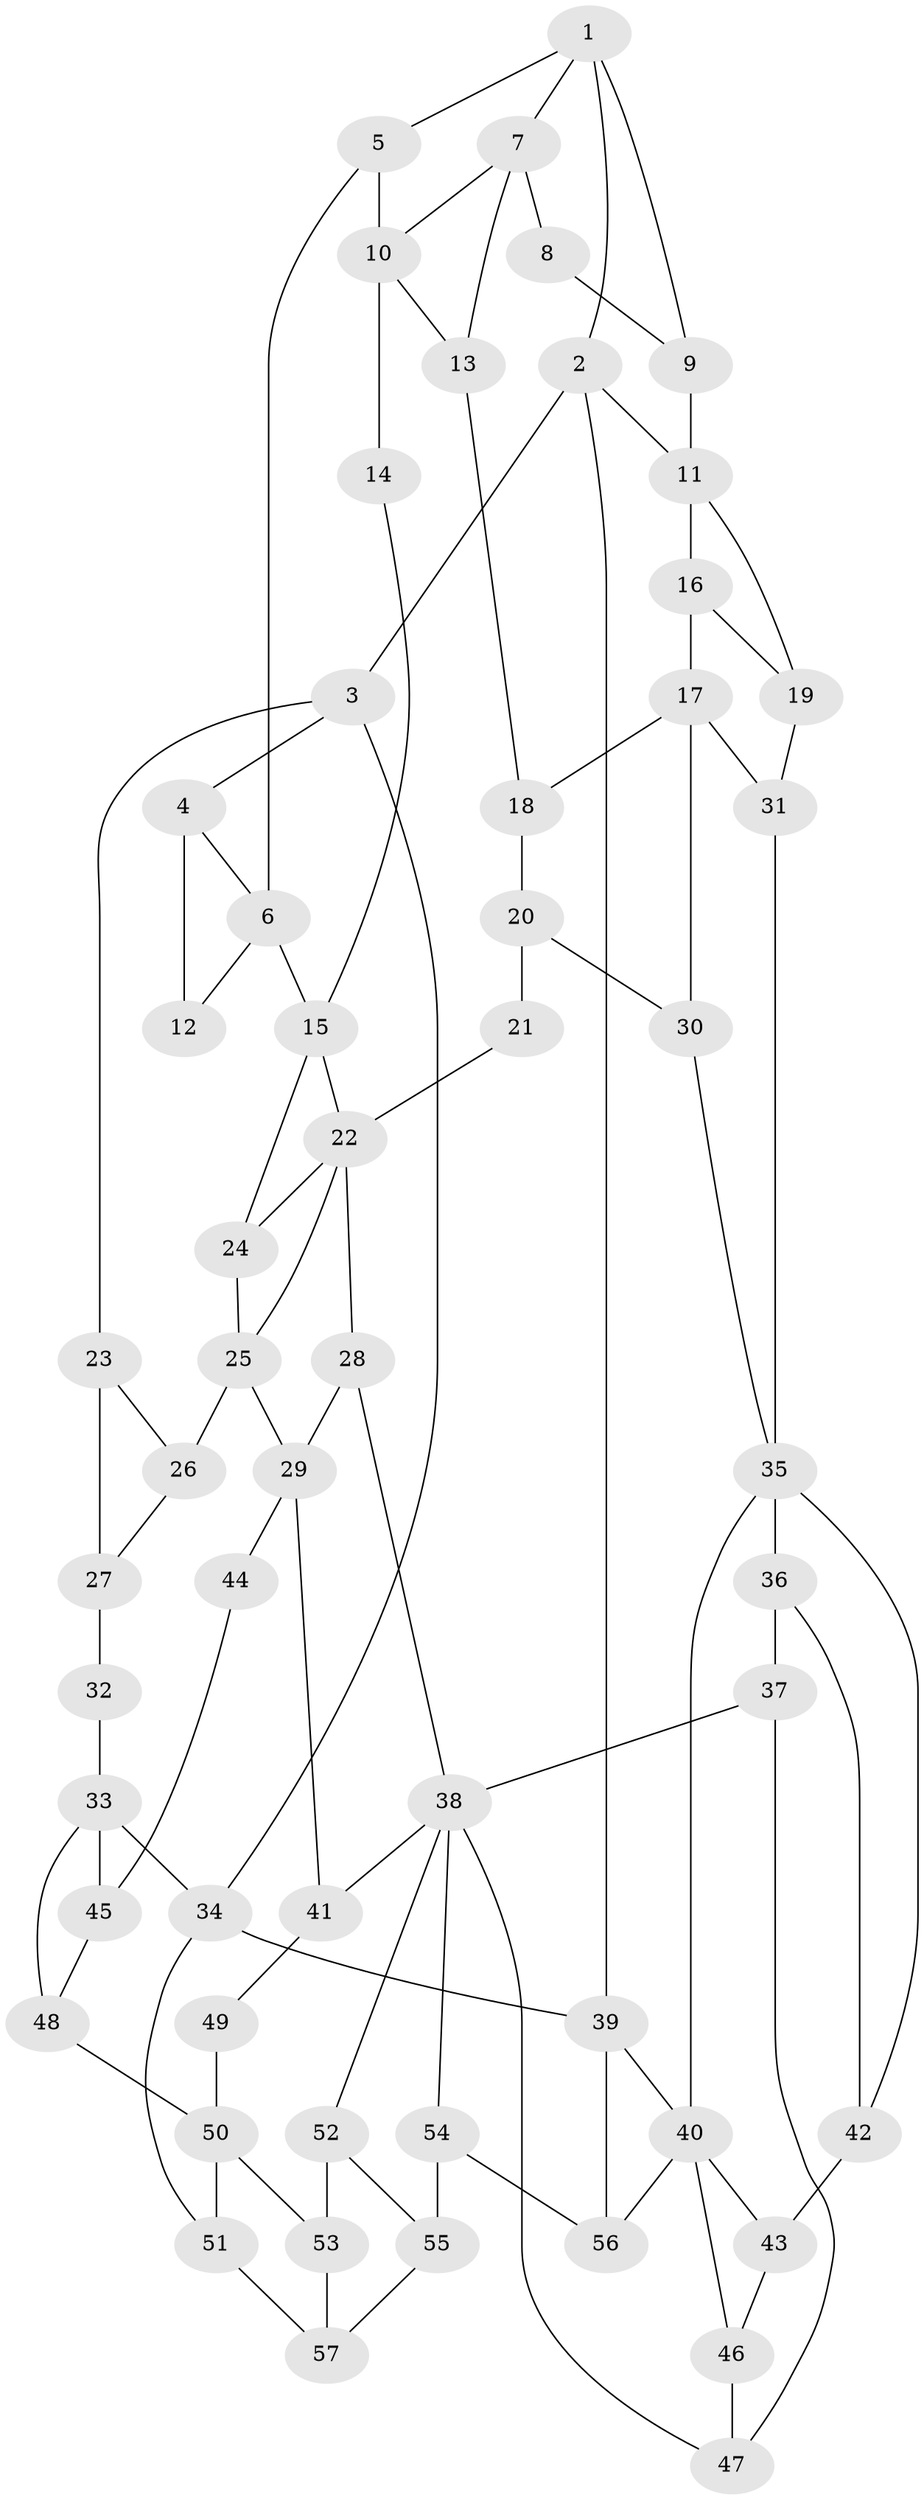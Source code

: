 // original degree distribution, {3: 0.02631578947368421, 5: 0.4649122807017544, 6: 0.2543859649122807, 4: 0.2543859649122807}
// Generated by graph-tools (version 1.1) at 2025/38/03/09/25 02:38:49]
// undirected, 57 vertices, 94 edges
graph export_dot {
graph [start="1"]
  node [color=gray90,style=filled];
  1;
  2;
  3;
  4;
  5;
  6;
  7;
  8;
  9;
  10;
  11;
  12;
  13;
  14;
  15;
  16;
  17;
  18;
  19;
  20;
  21;
  22;
  23;
  24;
  25;
  26;
  27;
  28;
  29;
  30;
  31;
  32;
  33;
  34;
  35;
  36;
  37;
  38;
  39;
  40;
  41;
  42;
  43;
  44;
  45;
  46;
  47;
  48;
  49;
  50;
  51;
  52;
  53;
  54;
  55;
  56;
  57;
  1 -- 2 [weight=1.0];
  1 -- 5 [weight=1.0];
  1 -- 7 [weight=1.0];
  1 -- 9 [weight=1.0];
  2 -- 3 [weight=1.0];
  2 -- 11 [weight=1.0];
  2 -- 39 [weight=1.0];
  3 -- 4 [weight=1.0];
  3 -- 23 [weight=1.0];
  3 -- 34 [weight=1.0];
  4 -- 6 [weight=1.0];
  4 -- 12 [weight=2.0];
  5 -- 6 [weight=1.0];
  5 -- 10 [weight=1.0];
  6 -- 12 [weight=1.0];
  6 -- 15 [weight=2.0];
  7 -- 8 [weight=2.0];
  7 -- 10 [weight=2.0];
  7 -- 13 [weight=1.0];
  8 -- 9 [weight=2.0];
  9 -- 11 [weight=3.0];
  10 -- 13 [weight=1.0];
  10 -- 14 [weight=2.0];
  11 -- 16 [weight=1.0];
  11 -- 19 [weight=1.0];
  13 -- 18 [weight=1.0];
  14 -- 15 [weight=2.0];
  15 -- 22 [weight=1.0];
  15 -- 24 [weight=1.0];
  16 -- 17 [weight=1.0];
  16 -- 19 [weight=1.0];
  17 -- 18 [weight=1.0];
  17 -- 30 [weight=1.0];
  17 -- 31 [weight=1.0];
  18 -- 20 [weight=1.0];
  19 -- 31 [weight=1.0];
  20 -- 21 [weight=1.0];
  20 -- 30 [weight=1.0];
  21 -- 22 [weight=2.0];
  22 -- 24 [weight=1.0];
  22 -- 25 [weight=1.0];
  22 -- 28 [weight=1.0];
  23 -- 26 [weight=1.0];
  23 -- 27 [weight=2.0];
  24 -- 25 [weight=1.0];
  25 -- 26 [weight=2.0];
  25 -- 29 [weight=2.0];
  26 -- 27 [weight=1.0];
  27 -- 32 [weight=1.0];
  28 -- 29 [weight=1.0];
  28 -- 38 [weight=1.0];
  29 -- 41 [weight=1.0];
  29 -- 44 [weight=2.0];
  30 -- 35 [weight=1.0];
  31 -- 35 [weight=1.0];
  32 -- 33 [weight=2.0];
  33 -- 34 [weight=1.0];
  33 -- 45 [weight=1.0];
  33 -- 48 [weight=2.0];
  34 -- 39 [weight=1.0];
  34 -- 51 [weight=1.0];
  35 -- 36 [weight=1.0];
  35 -- 40 [weight=1.0];
  35 -- 42 [weight=1.0];
  36 -- 37 [weight=1.0];
  36 -- 42 [weight=1.0];
  37 -- 38 [weight=1.0];
  37 -- 47 [weight=1.0];
  38 -- 41 [weight=1.0];
  38 -- 47 [weight=1.0];
  38 -- 52 [weight=1.0];
  38 -- 54 [weight=1.0];
  39 -- 40 [weight=1.0];
  39 -- 56 [weight=1.0];
  40 -- 43 [weight=1.0];
  40 -- 46 [weight=1.0];
  40 -- 56 [weight=1.0];
  41 -- 49 [weight=1.0];
  42 -- 43 [weight=4.0];
  43 -- 46 [weight=1.0];
  44 -- 45 [weight=1.0];
  45 -- 48 [weight=1.0];
  46 -- 47 [weight=1.0];
  48 -- 50 [weight=2.0];
  49 -- 50 [weight=2.0];
  50 -- 51 [weight=1.0];
  50 -- 53 [weight=1.0];
  51 -- 57 [weight=1.0];
  52 -- 53 [weight=1.0];
  52 -- 55 [weight=1.0];
  53 -- 57 [weight=1.0];
  54 -- 55 [weight=2.0];
  54 -- 56 [weight=1.0];
  55 -- 57 [weight=1.0];
}
